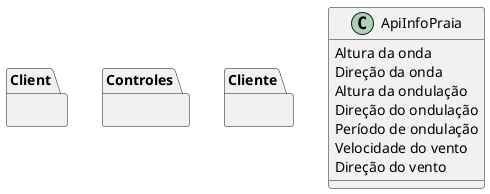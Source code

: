 @startuml class

package Client {}
package Controles {}
package Cliente {}
package Cliente {}
package Cliente {}
package Cliente {}
package Cliente {}
package Cliente {}
package Cliente {}

class ApiInfoPraia {
  Altura da onda
  Direção da onda
  Altura da ondulação
  Direção do ondulação
  Período de ondulação
  Velocidade do vento
  Direção do vento 
}
@enduml